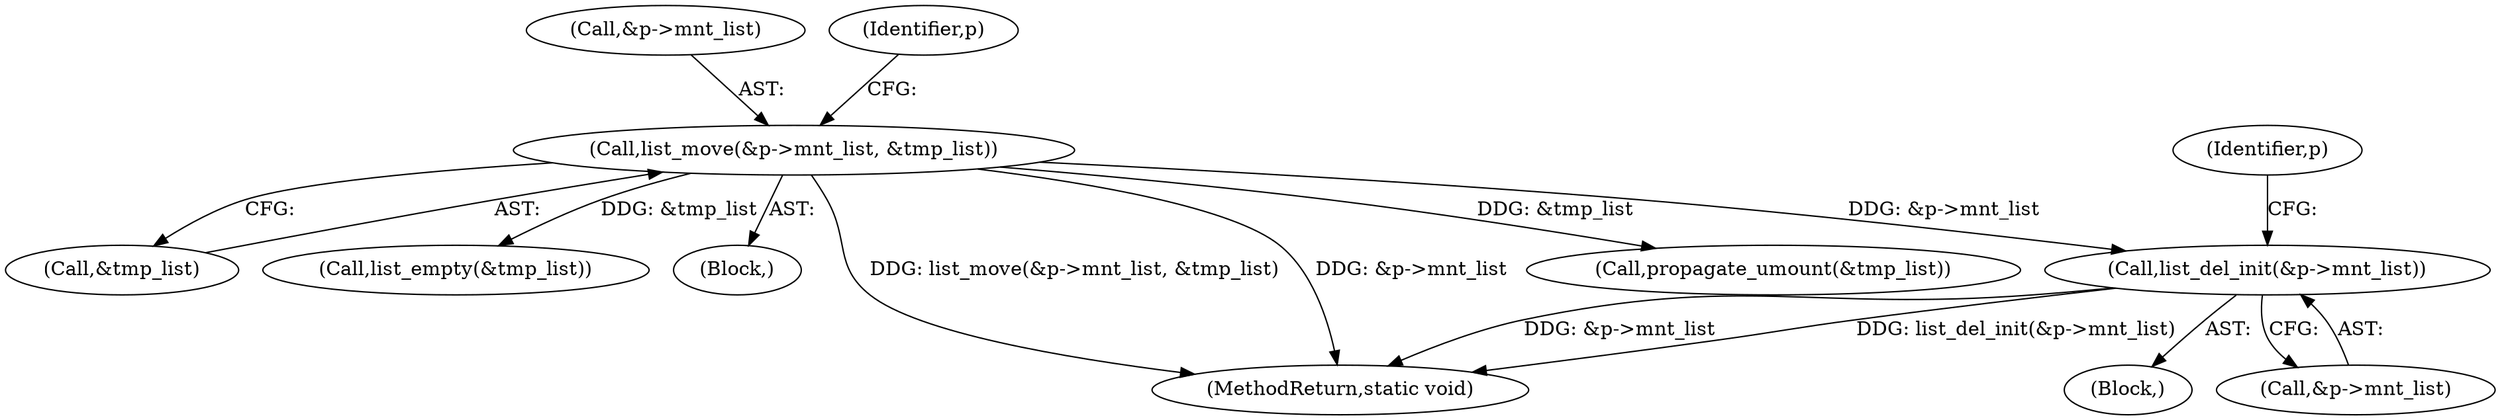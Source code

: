 digraph "0_linux_e0c9c0afd2fc958ffa34b697972721d81df8a56f_0@pointer" {
"1000167" [label="(Call,list_del_init(&p->mnt_list))"];
"1000135" [label="(Call,list_move(&p->mnt_list, &tmp_list))"];
"1000136" [label="(Call,&p->mnt_list)"];
"1000123" [label="(Identifier,p)"];
"1000140" [label="(Call,&tmp_list)"];
"1000157" [label="(Call,list_empty(&tmp_list))"];
"1000127" [label="(Block,)"];
"1000168" [label="(Call,&p->mnt_list)"];
"1000167" [label="(Call,list_del_init(&p->mnt_list))"];
"1000262" [label="(MethodReturn,static void)"];
"1000135" [label="(Call,list_move(&p->mnt_list, &tmp_list))"];
"1000160" [label="(Block,)"];
"1000174" [label="(Identifier,p)"];
"1000152" [label="(Call,propagate_umount(&tmp_list))"];
"1000167" -> "1000160"  [label="AST: "];
"1000167" -> "1000168"  [label="CFG: "];
"1000168" -> "1000167"  [label="AST: "];
"1000174" -> "1000167"  [label="CFG: "];
"1000167" -> "1000262"  [label="DDG: &p->mnt_list"];
"1000167" -> "1000262"  [label="DDG: list_del_init(&p->mnt_list)"];
"1000135" -> "1000167"  [label="DDG: &p->mnt_list"];
"1000135" -> "1000127"  [label="AST: "];
"1000135" -> "1000140"  [label="CFG: "];
"1000136" -> "1000135"  [label="AST: "];
"1000140" -> "1000135"  [label="AST: "];
"1000123" -> "1000135"  [label="CFG: "];
"1000135" -> "1000262"  [label="DDG: list_move(&p->mnt_list, &tmp_list)"];
"1000135" -> "1000262"  [label="DDG: &p->mnt_list"];
"1000135" -> "1000152"  [label="DDG: &tmp_list"];
"1000135" -> "1000157"  [label="DDG: &tmp_list"];
}
